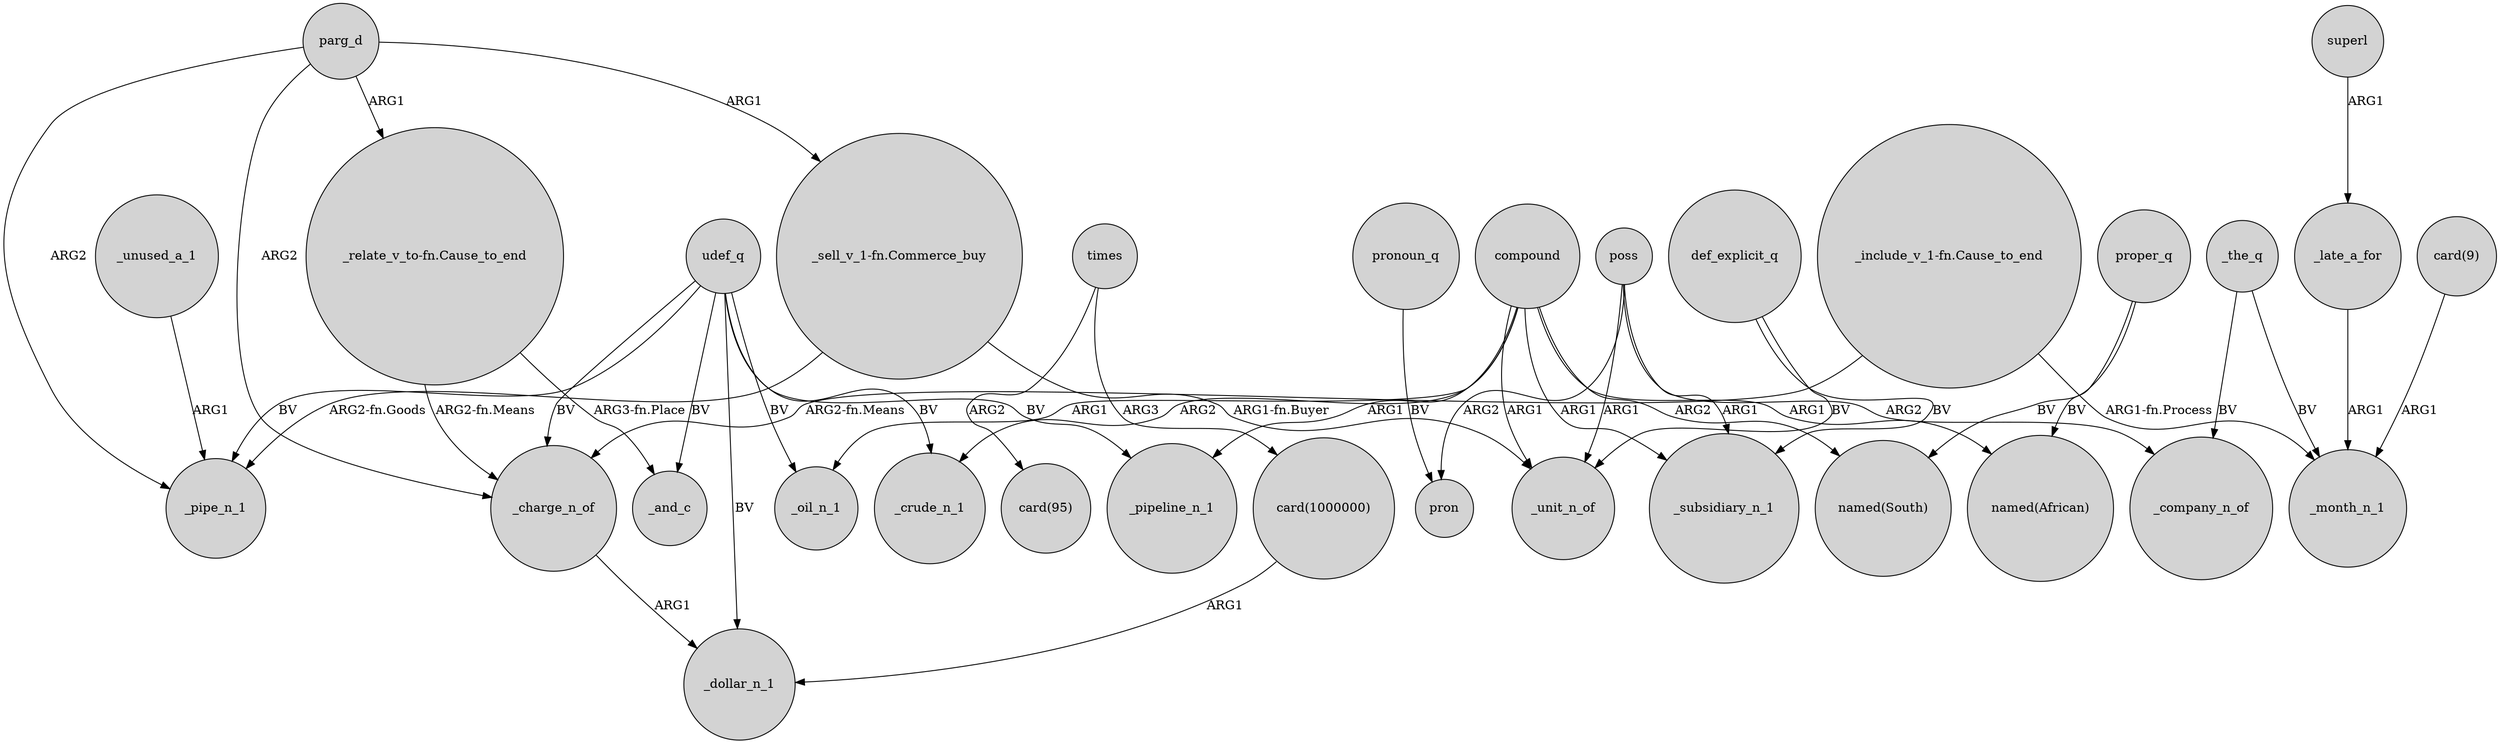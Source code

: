 digraph {
	node [shape=circle style=filled]
	parg_d -> "_sell_v_1-fn.Commerce_buy" [label=ARG1]
	_charge_n_of -> _dollar_n_1 [label=ARG1]
	proper_q -> "named(South)" [label=BV]
	times -> "card(95)" [label=ARG2]
	"_sell_v_1-fn.Commerce_buy" -> _pipe_n_1 [label="ARG2-fn.Goods"]
	_the_q -> _month_n_1 [label=BV]
	parg_d -> _pipe_n_1 [label=ARG2]
	udef_q -> _oil_n_1 [label=BV]
	"_include_v_1-fn.Cause_to_end" -> _charge_n_of [label="ARG2-fn.Means"]
	superl -> _late_a_for [label=ARG1]
	times -> "card(1000000)" [label=ARG3]
	udef_q -> _crude_n_1 [label=BV]
	_late_a_for -> _month_n_1 [label=ARG1]
	udef_q -> _and_c [label=BV]
	compound -> _oil_n_1 [label=ARG1]
	udef_q -> _pipeline_n_1 [label=BV]
	pronoun_q -> pron [label=BV]
	poss -> pron [label=ARG2]
	poss -> _company_n_of [label=ARG2]
	def_explicit_q -> _unit_n_of [label=BV]
	parg_d -> "_relate_v_to-fn.Cause_to_end" [label=ARG1]
	"_relate_v_to-fn.Cause_to_end" -> _and_c [label="ARG3-fn.Place"]
	udef_q -> _pipe_n_1 [label=BV]
	udef_q -> _dollar_n_1 [label=BV]
	compound -> "named(South)" [label=ARG2]
	"card(1000000)" -> _dollar_n_1 [label=ARG1]
	def_explicit_q -> _subsidiary_n_1 [label=BV]
	_unused_a_1 -> _pipe_n_1 [label=ARG1]
	udef_q -> _charge_n_of [label=BV]
	poss -> _subsidiary_n_1 [label=ARG1]
	compound -> "named(African)" [label=ARG1]
	parg_d -> _charge_n_of [label=ARG2]
	compound -> _crude_n_1 [label=ARG2]
	compound -> _pipeline_n_1 [label=ARG1]
	poss -> _unit_n_of [label=ARG1]
	compound -> _unit_n_of [label=ARG1]
	proper_q -> "named(African)" [label=BV]
	"card(9)" -> _month_n_1 [label=ARG1]
	compound -> _subsidiary_n_1 [label=ARG1]
	"_sell_v_1-fn.Commerce_buy" -> _unit_n_of [label="ARG1-fn.Buyer"]
	_the_q -> _company_n_of [label=BV]
	"_relate_v_to-fn.Cause_to_end" -> _charge_n_of [label="ARG2-fn.Means"]
	"_include_v_1-fn.Cause_to_end" -> _month_n_1 [label="ARG1-fn.Process"]
}
